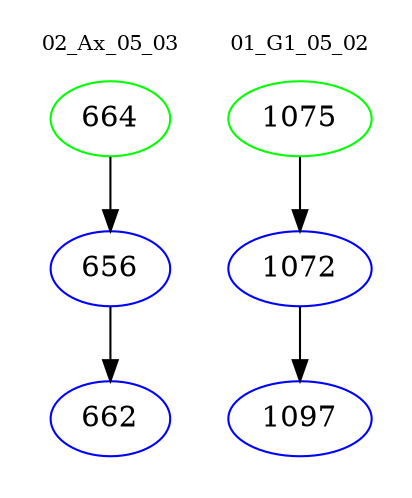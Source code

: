 digraph{
subgraph cluster_0 {
color = white
label = "02_Ax_05_03";
fontsize=10;
T0_664 [label="664", color="green"]
T0_664 -> T0_656 [color="black"]
T0_656 [label="656", color="blue"]
T0_656 -> T0_662 [color="black"]
T0_662 [label="662", color="blue"]
}
subgraph cluster_1 {
color = white
label = "01_G1_05_02";
fontsize=10;
T1_1075 [label="1075", color="green"]
T1_1075 -> T1_1072 [color="black"]
T1_1072 [label="1072", color="blue"]
T1_1072 -> T1_1097 [color="black"]
T1_1097 [label="1097", color="blue"]
}
}
